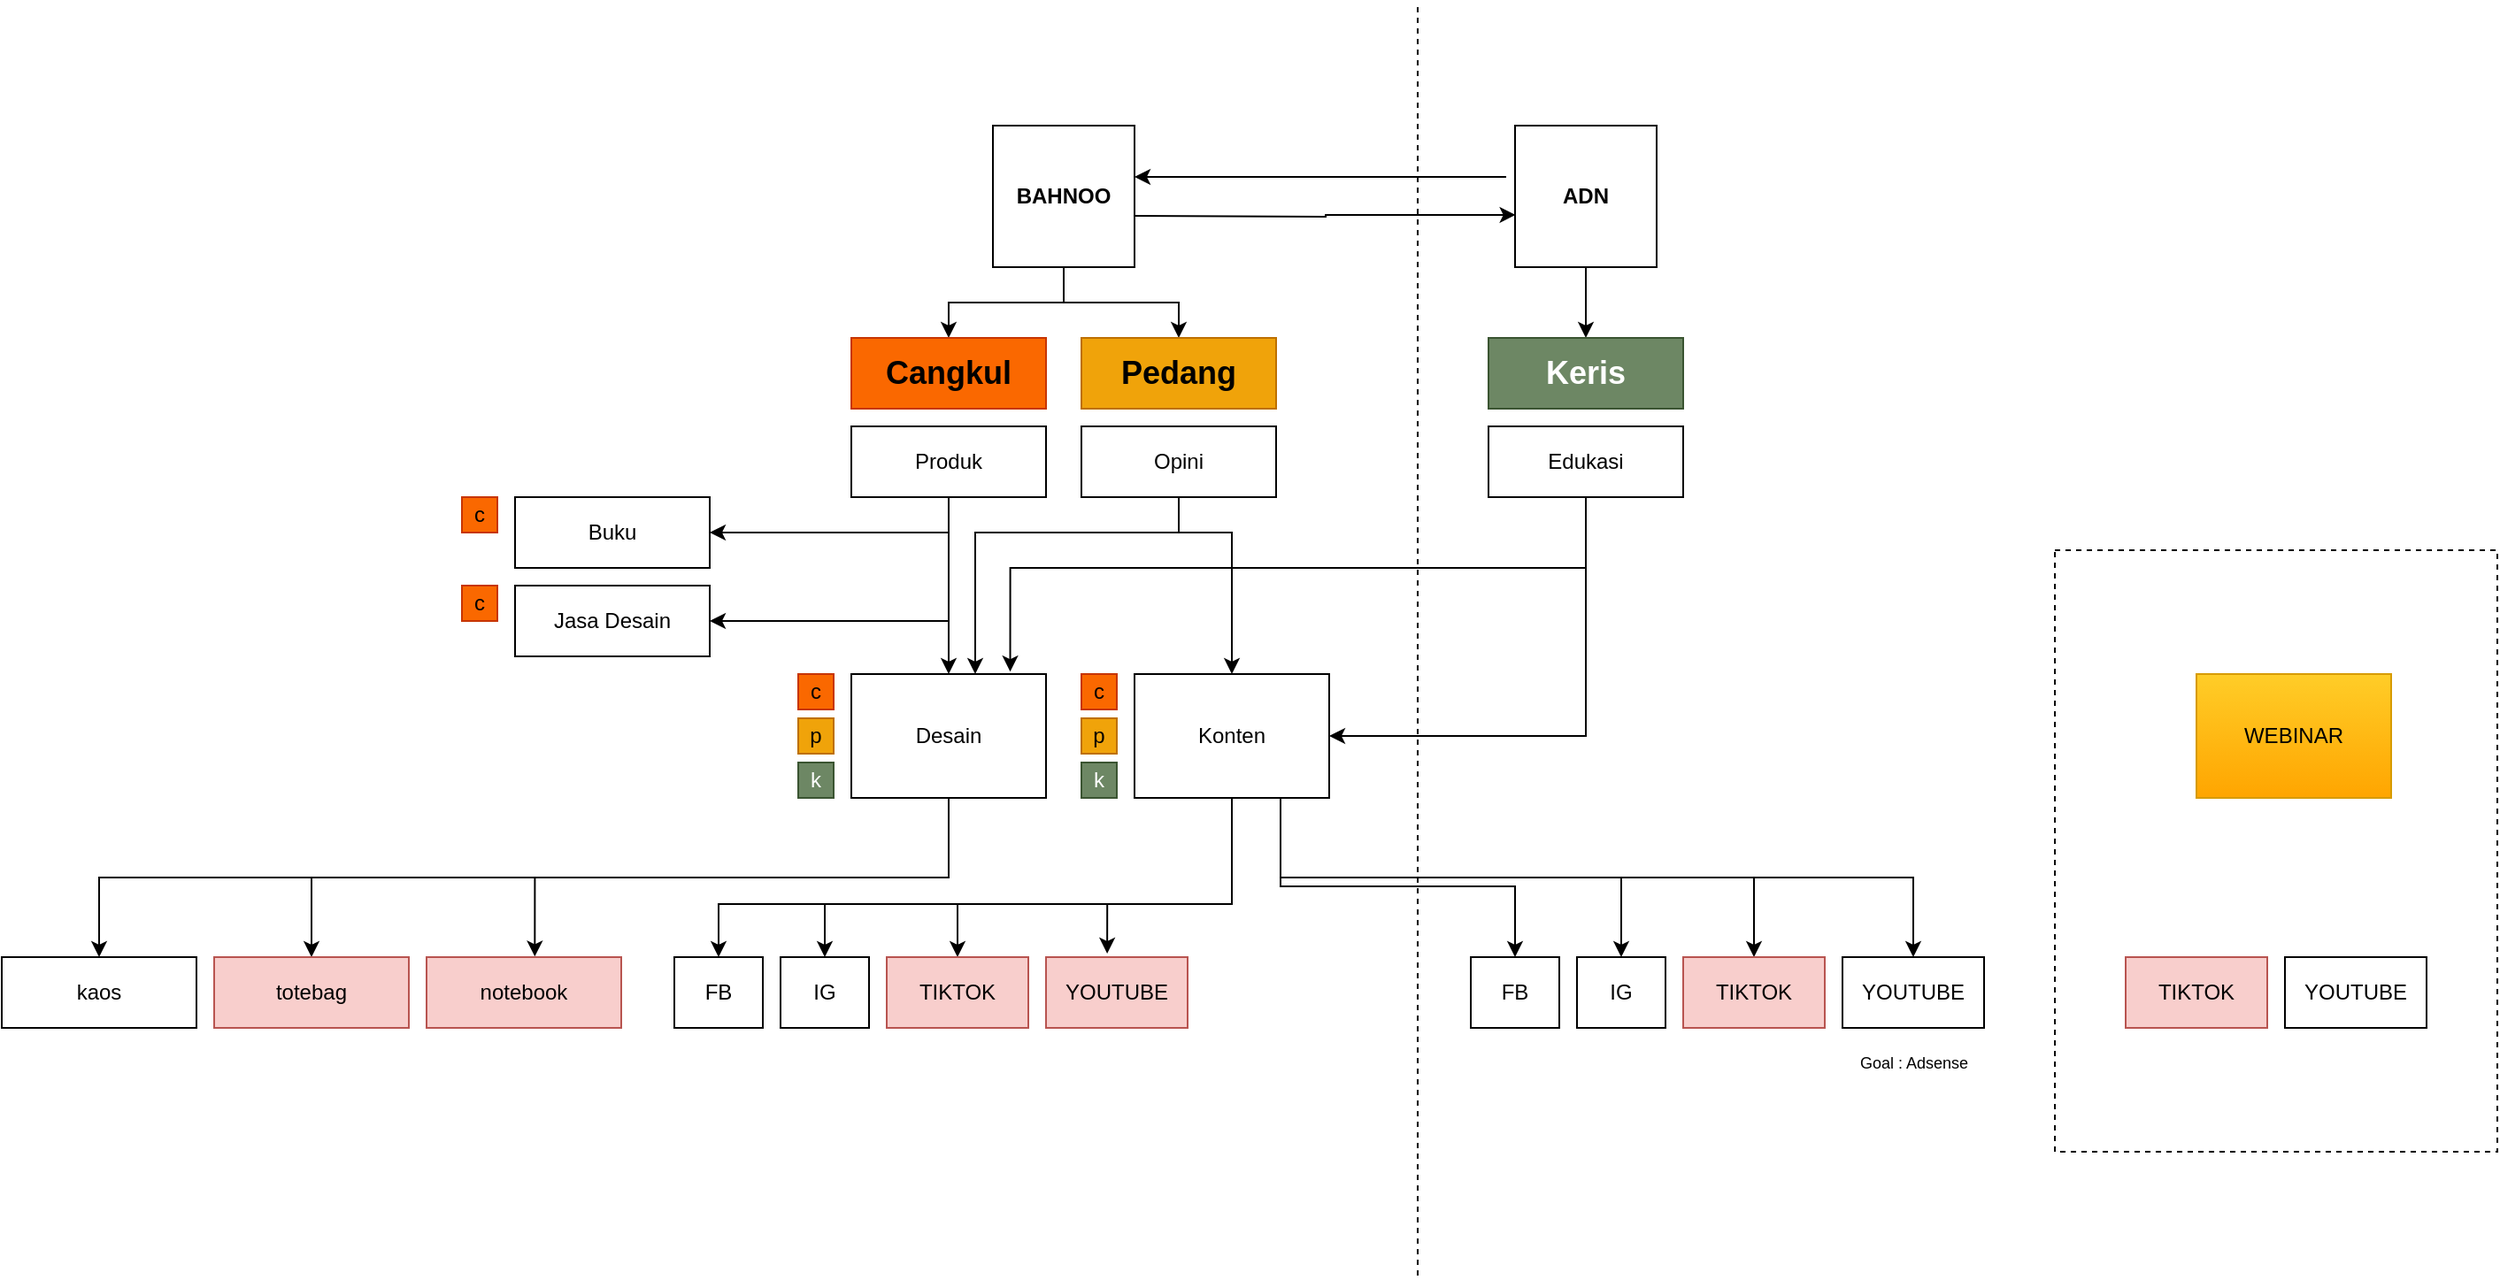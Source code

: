 <mxfile version="20.7.4" type="github">
  <diagram id="3FAYzUAJw1p4qOGToEqN" name="Page-1">
    <mxGraphModel dx="1173" dy="589" grid="1" gridSize="10" guides="1" tooltips="1" connect="1" arrows="1" fold="1" page="1" pageScale="1" pageWidth="2336" pageHeight="1654" math="0" shadow="0">
      <root>
        <mxCell id="0" />
        <mxCell id="1" parent="0" />
        <mxCell id="1m_I83HTcoRCwd1rOjIo-9" style="edgeStyle=orthogonalEdgeStyle;rounded=0;orthogonalLoop=1;jettySize=auto;html=1;exitX=0.5;exitY=1;exitDx=0;exitDy=0;entryX=0.5;entryY=0;entryDx=0;entryDy=0;" parent="1" source="1m_I83HTcoRCwd1rOjIo-1" target="1m_I83HTcoRCwd1rOjIo-5" edge="1">
          <mxGeometry relative="1" as="geometry" />
        </mxCell>
        <mxCell id="1m_I83HTcoRCwd1rOjIo-10" style="edgeStyle=orthogonalEdgeStyle;rounded=0;orthogonalLoop=1;jettySize=auto;html=1;exitX=0.5;exitY=1;exitDx=0;exitDy=0;entryX=0.5;entryY=0;entryDx=0;entryDy=0;" parent="1" source="1m_I83HTcoRCwd1rOjIo-1" target="1m_I83HTcoRCwd1rOjIo-7" edge="1">
          <mxGeometry relative="1" as="geometry" />
        </mxCell>
        <mxCell id="1m_I83HTcoRCwd1rOjIo-14" style="edgeStyle=orthogonalEdgeStyle;rounded=0;orthogonalLoop=1;jettySize=auto;html=1;exitX=1;exitY=0.75;exitDx=0;exitDy=0;entryX=0.004;entryY=0.631;entryDx=0;entryDy=0;entryPerimeter=0;" parent="1" target="1m_I83HTcoRCwd1rOjIo-2" edge="1">
          <mxGeometry relative="1" as="geometry">
            <mxPoint x="900" y="461" as="sourcePoint" />
            <mxPoint x="1060" y="461" as="targetPoint" />
          </mxGeometry>
        </mxCell>
        <mxCell id="1m_I83HTcoRCwd1rOjIo-1" value="&lt;b&gt;BAHNOO&lt;/b&gt;" style="whiteSpace=wrap;html=1;aspect=fixed;" parent="1" vertex="1">
          <mxGeometry x="820" y="410" width="80" height="80" as="geometry" />
        </mxCell>
        <mxCell id="1m_I83HTcoRCwd1rOjIo-13" style="edgeStyle=orthogonalEdgeStyle;rounded=0;orthogonalLoop=1;jettySize=auto;html=1;entryX=1;entryY=0.25;entryDx=0;entryDy=0;" parent="1" edge="1">
          <mxGeometry relative="1" as="geometry">
            <mxPoint x="1110" y="439" as="sourcePoint" />
            <mxPoint x="900" y="439" as="targetPoint" />
          </mxGeometry>
        </mxCell>
        <mxCell id="1m_I83HTcoRCwd1rOjIo-15" style="edgeStyle=orthogonalEdgeStyle;rounded=0;orthogonalLoop=1;jettySize=auto;html=1;exitX=0.5;exitY=1;exitDx=0;exitDy=0;entryX=0.5;entryY=0;entryDx=0;entryDy=0;" parent="1" source="1m_I83HTcoRCwd1rOjIo-2" target="1m_I83HTcoRCwd1rOjIo-8" edge="1">
          <mxGeometry relative="1" as="geometry" />
        </mxCell>
        <mxCell id="1m_I83HTcoRCwd1rOjIo-2" value="&lt;div&gt;&lt;b&gt;ADN&lt;/b&gt;&lt;/div&gt;" style="whiteSpace=wrap;html=1;aspect=fixed;" parent="1" vertex="1">
          <mxGeometry x="1115" y="410" width="80" height="80" as="geometry" />
        </mxCell>
        <mxCell id="1m_I83HTcoRCwd1rOjIo-5" value="&lt;h2&gt;Cangkul&lt;/h2&gt;" style="rounded=0;whiteSpace=wrap;html=1;fillColor=#fa6800;strokeColor=#C73500;fontColor=#000000;" parent="1" vertex="1">
          <mxGeometry x="740" y="530" width="110" height="40" as="geometry" />
        </mxCell>
        <mxCell id="1m_I83HTcoRCwd1rOjIo-7" value="&lt;h2&gt;Pedang&lt;/h2&gt;" style="rounded=0;whiteSpace=wrap;html=1;fillColor=#f0a30a;strokeColor=#BD7000;fontColor=#000000;" parent="1" vertex="1">
          <mxGeometry x="870" y="530" width="110" height="40" as="geometry" />
        </mxCell>
        <mxCell id="1m_I83HTcoRCwd1rOjIo-8" value="&lt;h2&gt;Keris&lt;/h2&gt;" style="rounded=0;whiteSpace=wrap;html=1;fillColor=#6d8764;strokeColor=#3A5431;fontColor=#ffffff;" parent="1" vertex="1">
          <mxGeometry x="1100" y="530" width="110" height="40" as="geometry" />
        </mxCell>
        <mxCell id="1m_I83HTcoRCwd1rOjIo-30" style="edgeStyle=orthogonalEdgeStyle;rounded=0;orthogonalLoop=1;jettySize=auto;html=1;exitX=0.5;exitY=1;exitDx=0;exitDy=0;entryX=1;entryY=0.5;entryDx=0;entryDy=0;" parent="1" source="1m_I83HTcoRCwd1rOjIo-16" target="1m_I83HTcoRCwd1rOjIo-25" edge="1">
          <mxGeometry relative="1" as="geometry" />
        </mxCell>
        <mxCell id="1m_I83HTcoRCwd1rOjIo-31" style="edgeStyle=orthogonalEdgeStyle;rounded=0;orthogonalLoop=1;jettySize=auto;html=1;exitX=0.5;exitY=1;exitDx=0;exitDy=0;entryX=0.816;entryY=-0.02;entryDx=0;entryDy=0;entryPerimeter=0;" parent="1" source="1m_I83HTcoRCwd1rOjIo-16" target="1m_I83HTcoRCwd1rOjIo-19" edge="1">
          <mxGeometry relative="1" as="geometry">
            <Array as="points">
              <mxPoint x="1155" y="660" />
              <mxPoint x="830" y="660" />
            </Array>
          </mxGeometry>
        </mxCell>
        <mxCell id="1m_I83HTcoRCwd1rOjIo-16" value="Edukasi" style="rounded=0;whiteSpace=wrap;html=1;" parent="1" vertex="1">
          <mxGeometry x="1100" y="580" width="110" height="40" as="geometry" />
        </mxCell>
        <mxCell id="1m_I83HTcoRCwd1rOjIo-26" style="edgeStyle=orthogonalEdgeStyle;rounded=0;orthogonalLoop=1;jettySize=auto;html=1;exitX=0.5;exitY=1;exitDx=0;exitDy=0;entryX=0.5;entryY=0;entryDx=0;entryDy=0;" parent="1" source="1m_I83HTcoRCwd1rOjIo-17" target="1m_I83HTcoRCwd1rOjIo-25" edge="1">
          <mxGeometry relative="1" as="geometry">
            <Array as="points">
              <mxPoint x="925" y="640" />
              <mxPoint x="955" y="640" />
            </Array>
          </mxGeometry>
        </mxCell>
        <mxCell id="1m_I83HTcoRCwd1rOjIo-29" style="edgeStyle=orthogonalEdgeStyle;rounded=0;orthogonalLoop=1;jettySize=auto;html=1;exitX=0.5;exitY=1;exitDx=0;exitDy=0;" parent="1" source="1m_I83HTcoRCwd1rOjIo-17" target="1m_I83HTcoRCwd1rOjIo-19" edge="1">
          <mxGeometry relative="1" as="geometry">
            <Array as="points">
              <mxPoint x="925" y="640" />
              <mxPoint x="810" y="640" />
            </Array>
          </mxGeometry>
        </mxCell>
        <mxCell id="1m_I83HTcoRCwd1rOjIo-17" value="Opini" style="rounded=0;whiteSpace=wrap;html=1;" parent="1" vertex="1">
          <mxGeometry x="870" y="580" width="110" height="40" as="geometry" />
        </mxCell>
        <mxCell id="1m_I83HTcoRCwd1rOjIo-23" style="edgeStyle=orthogonalEdgeStyle;rounded=0;orthogonalLoop=1;jettySize=auto;html=1;exitX=0.5;exitY=1;exitDx=0;exitDy=0;entryX=1;entryY=0.5;entryDx=0;entryDy=0;" parent="1" source="1m_I83HTcoRCwd1rOjIo-18" target="1m_I83HTcoRCwd1rOjIo-20" edge="1">
          <mxGeometry relative="1" as="geometry" />
        </mxCell>
        <mxCell id="1m_I83HTcoRCwd1rOjIo-24" style="edgeStyle=orthogonalEdgeStyle;rounded=0;orthogonalLoop=1;jettySize=auto;html=1;exitX=0.5;exitY=1;exitDx=0;exitDy=0;entryX=1;entryY=0.5;entryDx=0;entryDy=0;" parent="1" source="1m_I83HTcoRCwd1rOjIo-18" target="1m_I83HTcoRCwd1rOjIo-21" edge="1">
          <mxGeometry relative="1" as="geometry" />
        </mxCell>
        <mxCell id="1m_I83HTcoRCwd1rOjIo-28" style="edgeStyle=orthogonalEdgeStyle;rounded=0;orthogonalLoop=1;jettySize=auto;html=1;exitX=0.5;exitY=1;exitDx=0;exitDy=0;entryX=0.5;entryY=0;entryDx=0;entryDy=0;" parent="1" source="1m_I83HTcoRCwd1rOjIo-18" target="1m_I83HTcoRCwd1rOjIo-19" edge="1">
          <mxGeometry relative="1" as="geometry" />
        </mxCell>
        <mxCell id="1m_I83HTcoRCwd1rOjIo-18" value="Produk" style="rounded=0;whiteSpace=wrap;html=1;" parent="1" vertex="1">
          <mxGeometry x="740" y="580" width="110" height="40" as="geometry" />
        </mxCell>
        <mxCell id="1m_I83HTcoRCwd1rOjIo-33" style="edgeStyle=orthogonalEdgeStyle;rounded=0;orthogonalLoop=1;jettySize=auto;html=1;exitX=0.5;exitY=1;exitDx=0;exitDy=0;entryX=0.5;entryY=0;entryDx=0;entryDy=0;" parent="1" source="1m_I83HTcoRCwd1rOjIo-19" target="1m_I83HTcoRCwd1rOjIo-32" edge="1">
          <mxGeometry relative="1" as="geometry" />
        </mxCell>
        <mxCell id="1m_I83HTcoRCwd1rOjIo-36" style="edgeStyle=orthogonalEdgeStyle;rounded=0;orthogonalLoop=1;jettySize=auto;html=1;exitX=0.5;exitY=1;exitDx=0;exitDy=0;entryX=0.556;entryY=-0.008;entryDx=0;entryDy=0;entryPerimeter=0;" parent="1" source="1m_I83HTcoRCwd1rOjIo-19" target="1m_I83HTcoRCwd1rOjIo-35" edge="1">
          <mxGeometry relative="1" as="geometry" />
        </mxCell>
        <mxCell id="1m_I83HTcoRCwd1rOjIo-37" style="edgeStyle=orthogonalEdgeStyle;rounded=0;orthogonalLoop=1;jettySize=auto;html=1;exitX=0.5;exitY=1;exitDx=0;exitDy=0;entryX=0.5;entryY=0;entryDx=0;entryDy=0;" parent="1" source="1m_I83HTcoRCwd1rOjIo-19" target="1m_I83HTcoRCwd1rOjIo-34" edge="1">
          <mxGeometry relative="1" as="geometry" />
        </mxCell>
        <mxCell id="1m_I83HTcoRCwd1rOjIo-19" value="Desain" style="rounded=0;whiteSpace=wrap;html=1;" parent="1" vertex="1">
          <mxGeometry x="740" y="720" width="110" height="70" as="geometry" />
        </mxCell>
        <mxCell id="1m_I83HTcoRCwd1rOjIo-20" value="Buku" style="rounded=0;whiteSpace=wrap;html=1;" parent="1" vertex="1">
          <mxGeometry x="550" y="620" width="110" height="40" as="geometry" />
        </mxCell>
        <mxCell id="1m_I83HTcoRCwd1rOjIo-21" value="Jasa Desain" style="rounded=0;whiteSpace=wrap;html=1;" parent="1" vertex="1">
          <mxGeometry x="550" y="670" width="110" height="40" as="geometry" />
        </mxCell>
        <mxCell id="JSvmi1KyG3PtcBwtpsvf-20" style="edgeStyle=orthogonalEdgeStyle;rounded=0;orthogonalLoop=1;jettySize=auto;html=1;exitX=0.5;exitY=1;exitDx=0;exitDy=0;entryX=0.5;entryY=0;entryDx=0;entryDy=0;" edge="1" parent="1" source="1m_I83HTcoRCwd1rOjIo-25" target="JSvmi1KyG3PtcBwtpsvf-8">
          <mxGeometry relative="1" as="geometry">
            <Array as="points">
              <mxPoint x="955" y="850" />
              <mxPoint x="665" y="850" />
            </Array>
          </mxGeometry>
        </mxCell>
        <mxCell id="JSvmi1KyG3PtcBwtpsvf-21" style="edgeStyle=orthogonalEdgeStyle;rounded=0;orthogonalLoop=1;jettySize=auto;html=1;exitX=0.5;exitY=1;exitDx=0;exitDy=0;entryX=0.5;entryY=0;entryDx=0;entryDy=0;" edge="1" parent="1" source="1m_I83HTcoRCwd1rOjIo-25" target="JSvmi1KyG3PtcBwtpsvf-9">
          <mxGeometry relative="1" as="geometry">
            <Array as="points">
              <mxPoint x="955" y="850" />
              <mxPoint x="725" y="850" />
            </Array>
          </mxGeometry>
        </mxCell>
        <mxCell id="JSvmi1KyG3PtcBwtpsvf-22" style="edgeStyle=orthogonalEdgeStyle;rounded=0;orthogonalLoop=1;jettySize=auto;html=1;exitX=0.5;exitY=1;exitDx=0;exitDy=0;entryX=0.5;entryY=0;entryDx=0;entryDy=0;" edge="1" parent="1" source="1m_I83HTcoRCwd1rOjIo-25" target="JSvmi1KyG3PtcBwtpsvf-11">
          <mxGeometry relative="1" as="geometry">
            <Array as="points">
              <mxPoint x="955" y="850" />
              <mxPoint x="800" y="850" />
            </Array>
          </mxGeometry>
        </mxCell>
        <mxCell id="JSvmi1KyG3PtcBwtpsvf-23" style="edgeStyle=orthogonalEdgeStyle;rounded=0;orthogonalLoop=1;jettySize=auto;html=1;exitX=0.5;exitY=1;exitDx=0;exitDy=0;entryX=0.432;entryY=-0.05;entryDx=0;entryDy=0;entryPerimeter=0;" edge="1" parent="1" source="1m_I83HTcoRCwd1rOjIo-25" target="JSvmi1KyG3PtcBwtpsvf-10">
          <mxGeometry relative="1" as="geometry">
            <Array as="points">
              <mxPoint x="955" y="850" />
              <mxPoint x="885" y="850" />
            </Array>
          </mxGeometry>
        </mxCell>
        <mxCell id="JSvmi1KyG3PtcBwtpsvf-27" style="edgeStyle=orthogonalEdgeStyle;rounded=0;orthogonalLoop=1;jettySize=auto;html=1;exitX=0.75;exitY=1;exitDx=0;exitDy=0;entryX=0.5;entryY=0;entryDx=0;entryDy=0;fontSize=9;" edge="1" parent="1" source="1m_I83HTcoRCwd1rOjIo-25" target="JSvmi1KyG3PtcBwtpsvf-12">
          <mxGeometry relative="1" as="geometry">
            <Array as="points">
              <mxPoint x="983" y="840" />
              <mxPoint x="1115" y="840" />
            </Array>
          </mxGeometry>
        </mxCell>
        <mxCell id="JSvmi1KyG3PtcBwtpsvf-28" style="edgeStyle=orthogonalEdgeStyle;rounded=0;orthogonalLoop=1;jettySize=auto;html=1;exitX=0.75;exitY=1;exitDx=0;exitDy=0;fontSize=9;" edge="1" parent="1" source="1m_I83HTcoRCwd1rOjIo-25" target="JSvmi1KyG3PtcBwtpsvf-13">
          <mxGeometry relative="1" as="geometry" />
        </mxCell>
        <mxCell id="JSvmi1KyG3PtcBwtpsvf-29" style="edgeStyle=orthogonalEdgeStyle;rounded=0;orthogonalLoop=1;jettySize=auto;html=1;exitX=0.75;exitY=1;exitDx=0;exitDy=0;entryX=0.5;entryY=0;entryDx=0;entryDy=0;fontSize=9;" edge="1" parent="1" source="1m_I83HTcoRCwd1rOjIo-25" target="JSvmi1KyG3PtcBwtpsvf-15">
          <mxGeometry relative="1" as="geometry" />
        </mxCell>
        <mxCell id="JSvmi1KyG3PtcBwtpsvf-30" style="edgeStyle=orthogonalEdgeStyle;rounded=0;orthogonalLoop=1;jettySize=auto;html=1;exitX=0.75;exitY=1;exitDx=0;exitDy=0;entryX=0.5;entryY=0;entryDx=0;entryDy=0;fontSize=9;" edge="1" parent="1" source="1m_I83HTcoRCwd1rOjIo-25" target="JSvmi1KyG3PtcBwtpsvf-14">
          <mxGeometry relative="1" as="geometry" />
        </mxCell>
        <mxCell id="1m_I83HTcoRCwd1rOjIo-25" value="Konten" style="rounded=0;whiteSpace=wrap;html=1;" parent="1" vertex="1">
          <mxGeometry x="900" y="720" width="110" height="70" as="geometry" />
        </mxCell>
        <mxCell id="1m_I83HTcoRCwd1rOjIo-32" value="kaos" style="rounded=0;whiteSpace=wrap;html=1;" parent="1" vertex="1">
          <mxGeometry x="260" y="880" width="110" height="40" as="geometry" />
        </mxCell>
        <mxCell id="1m_I83HTcoRCwd1rOjIo-34" value="totebag" style="rounded=0;whiteSpace=wrap;html=1;fillColor=#f8cecc;strokeColor=#b85450;" parent="1" vertex="1">
          <mxGeometry x="380" y="880" width="110" height="40" as="geometry" />
        </mxCell>
        <mxCell id="1m_I83HTcoRCwd1rOjIo-35" value="notebook" style="rounded=0;whiteSpace=wrap;html=1;fillColor=#f8cecc;strokeColor=#b85450;" parent="1" vertex="1">
          <mxGeometry x="500" y="880" width="110" height="40" as="geometry" />
        </mxCell>
        <mxCell id="JSvmi1KyG3PtcBwtpsvf-1" value="c" style="rounded=0;whiteSpace=wrap;html=1;fillColor=#fa6800;strokeColor=#C73500;fontColor=#000000;" vertex="1" parent="1">
          <mxGeometry x="520" y="620" width="20" height="20" as="geometry" />
        </mxCell>
        <mxCell id="JSvmi1KyG3PtcBwtpsvf-2" value="c" style="rounded=0;whiteSpace=wrap;html=1;fillColor=#fa6800;strokeColor=#C73500;fontColor=#000000;" vertex="1" parent="1">
          <mxGeometry x="520" y="670" width="20" height="20" as="geometry" />
        </mxCell>
        <mxCell id="JSvmi1KyG3PtcBwtpsvf-4" value="c" style="rounded=0;whiteSpace=wrap;html=1;fillColor=#fa6800;strokeColor=#C73500;fontColor=#000000;" vertex="1" parent="1">
          <mxGeometry x="710" y="720" width="20" height="20" as="geometry" />
        </mxCell>
        <mxCell id="JSvmi1KyG3PtcBwtpsvf-5" value="p" style="rounded=0;whiteSpace=wrap;html=1;fillColor=#f0a30a;strokeColor=#BD7000;fontColor=#000000;" vertex="1" parent="1">
          <mxGeometry x="710" y="745" width="20" height="20" as="geometry" />
        </mxCell>
        <mxCell id="JSvmi1KyG3PtcBwtpsvf-6" value="k" style="rounded=0;whiteSpace=wrap;html=1;fillColor=#6d8764;strokeColor=#3A5431;fontColor=#ffffff;" vertex="1" parent="1">
          <mxGeometry x="710" y="770" width="20" height="20" as="geometry" />
        </mxCell>
        <mxCell id="JSvmi1KyG3PtcBwtpsvf-8" value="FB" style="rounded=0;whiteSpace=wrap;html=1;" vertex="1" parent="1">
          <mxGeometry x="640" y="880" width="50" height="40" as="geometry" />
        </mxCell>
        <mxCell id="JSvmi1KyG3PtcBwtpsvf-9" value="IG" style="rounded=0;whiteSpace=wrap;html=1;" vertex="1" parent="1">
          <mxGeometry x="700" y="880" width="50" height="40" as="geometry" />
        </mxCell>
        <mxCell id="JSvmi1KyG3PtcBwtpsvf-10" value="YOUTUBE" style="rounded=0;whiteSpace=wrap;html=1;fillColor=#f8cecc;strokeColor=#b85450;" vertex="1" parent="1">
          <mxGeometry x="850" y="880" width="80" height="40" as="geometry" />
        </mxCell>
        <mxCell id="JSvmi1KyG3PtcBwtpsvf-11" value="&lt;div&gt;TIKTOK&lt;/div&gt;" style="rounded=0;whiteSpace=wrap;html=1;fillColor=#f8cecc;strokeColor=#b85450;" vertex="1" parent="1">
          <mxGeometry x="760" y="880" width="80" height="40" as="geometry" />
        </mxCell>
        <mxCell id="JSvmi1KyG3PtcBwtpsvf-12" value="FB" style="rounded=0;whiteSpace=wrap;html=1;" vertex="1" parent="1">
          <mxGeometry x="1090" y="880" width="50" height="40" as="geometry" />
        </mxCell>
        <mxCell id="JSvmi1KyG3PtcBwtpsvf-13" value="IG" style="rounded=0;whiteSpace=wrap;html=1;" vertex="1" parent="1">
          <mxGeometry x="1150" y="880" width="50" height="40" as="geometry" />
        </mxCell>
        <mxCell id="JSvmi1KyG3PtcBwtpsvf-14" value="YOUTUBE" style="rounded=0;whiteSpace=wrap;html=1;" vertex="1" parent="1">
          <mxGeometry x="1300" y="880" width="80" height="40" as="geometry" />
        </mxCell>
        <mxCell id="JSvmi1KyG3PtcBwtpsvf-15" value="&lt;div&gt;TIKTOK&lt;/div&gt;" style="rounded=0;whiteSpace=wrap;html=1;fillColor=#f8cecc;strokeColor=#b85450;" vertex="1" parent="1">
          <mxGeometry x="1210" y="880" width="80" height="40" as="geometry" />
        </mxCell>
        <mxCell id="JSvmi1KyG3PtcBwtpsvf-16" value="" style="endArrow=none;dashed=1;html=1;rounded=0;" edge="1" parent="1">
          <mxGeometry width="50" height="50" relative="1" as="geometry">
            <mxPoint x="1060" y="1060" as="sourcePoint" />
            <mxPoint x="1060" y="340" as="targetPoint" />
          </mxGeometry>
        </mxCell>
        <mxCell id="JSvmi1KyG3PtcBwtpsvf-17" value="c" style="rounded=0;whiteSpace=wrap;html=1;fillColor=#fa6800;strokeColor=#C73500;fontColor=#000000;" vertex="1" parent="1">
          <mxGeometry x="870" y="720" width="20" height="20" as="geometry" />
        </mxCell>
        <mxCell id="JSvmi1KyG3PtcBwtpsvf-18" value="p" style="rounded=0;whiteSpace=wrap;html=1;fillColor=#f0a30a;strokeColor=#BD7000;fontColor=#000000;" vertex="1" parent="1">
          <mxGeometry x="870" y="745" width="20" height="20" as="geometry" />
        </mxCell>
        <mxCell id="JSvmi1KyG3PtcBwtpsvf-19" value="k" style="rounded=0;whiteSpace=wrap;html=1;fillColor=#6d8764;strokeColor=#3A5431;fontColor=#ffffff;" vertex="1" parent="1">
          <mxGeometry x="870" y="770" width="20" height="20" as="geometry" />
        </mxCell>
        <mxCell id="JSvmi1KyG3PtcBwtpsvf-26" value="&lt;font style=&quot;font-size: 9px;&quot;&gt;Goal : Adsense&lt;/font&gt;" style="text;html=1;align=center;verticalAlign=middle;resizable=0;points=[];autosize=1;strokeColor=none;fillColor=none;fontSize=8;" vertex="1" parent="1">
          <mxGeometry x="1295" y="930" width="90" height="20" as="geometry" />
        </mxCell>
        <mxCell id="JSvmi1KyG3PtcBwtpsvf-34" value="WEBINAR" style="rounded=0;whiteSpace=wrap;html=1;fillColor=#ffcd28;gradientColor=#ffa500;strokeColor=#d79b00;" vertex="1" parent="1">
          <mxGeometry x="1500" y="720" width="110" height="70" as="geometry" />
        </mxCell>
        <mxCell id="JSvmi1KyG3PtcBwtpsvf-35" value="YOUTUBE" style="rounded=0;whiteSpace=wrap;html=1;" vertex="1" parent="1">
          <mxGeometry x="1550" y="880" width="80" height="40" as="geometry" />
        </mxCell>
        <mxCell id="JSvmi1KyG3PtcBwtpsvf-36" value="&lt;div&gt;TIKTOK&lt;/div&gt;" style="rounded=0;whiteSpace=wrap;html=1;fillColor=#f8cecc;strokeColor=#b85450;" vertex="1" parent="1">
          <mxGeometry x="1460" y="880" width="80" height="40" as="geometry" />
        </mxCell>
        <mxCell id="JSvmi1KyG3PtcBwtpsvf-38" value="" style="rounded=0;whiteSpace=wrap;html=1;strokeWidth=1;fontSize=9;fillColor=none;dashed=1;" vertex="1" parent="1">
          <mxGeometry x="1420" y="650" width="250" height="340" as="geometry" />
        </mxCell>
      </root>
    </mxGraphModel>
  </diagram>
</mxfile>
